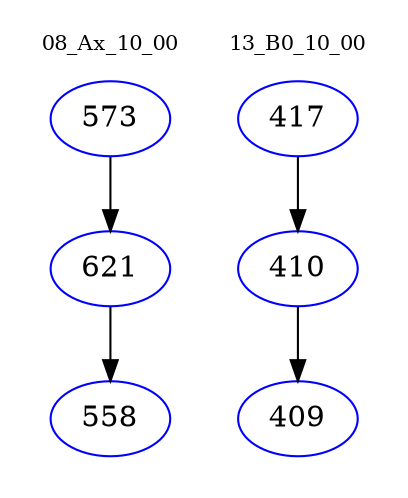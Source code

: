 digraph{
subgraph cluster_0 {
color = white
label = "08_Ax_10_00";
fontsize=10;
T0_573 [label="573", color="blue"]
T0_573 -> T0_621 [color="black"]
T0_621 [label="621", color="blue"]
T0_621 -> T0_558 [color="black"]
T0_558 [label="558", color="blue"]
}
subgraph cluster_1 {
color = white
label = "13_B0_10_00";
fontsize=10;
T1_417 [label="417", color="blue"]
T1_417 -> T1_410 [color="black"]
T1_410 [label="410", color="blue"]
T1_410 -> T1_409 [color="black"]
T1_409 [label="409", color="blue"]
}
}
